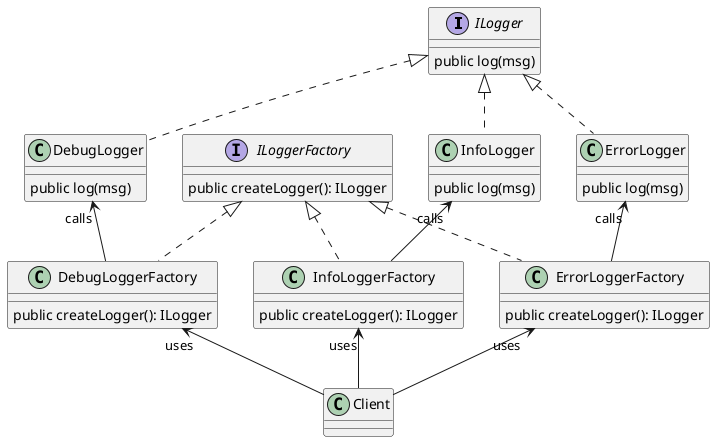 @startuml logger
interface ILogger {
    public log(msg)
}
class DebugLogger {
    public log(msg)
}
class InfoLogger {
    public log(msg)
}
class ErrorLogger {
    public log(msg)
}
interface ILoggerFactory {
    public createLogger(): ILogger
}
class DebugLoggerFactory {
    public createLogger(): ILogger
}
class InfoLoggerFactory {
    public createLogger(): ILogger
}
class ErrorLoggerFactory {
    public createLogger(): ILogger
}
class Client

ILogger <|.. DebugLogger
ILogger <|.. InfoLogger
ILogger <|.. ErrorLogger

ILoggerFactory <|.. DebugLoggerFactory
ILoggerFactory <|.. InfoLoggerFactory
ILoggerFactory <|.. ErrorLoggerFactory

DebugLogger "calls" <-- DebugLoggerFactory
InfoLogger "calls" <-- InfoLoggerFactory
ErrorLogger "calls" <-- ErrorLoggerFactory

DebugLoggerFactory "uses" <-- Client
InfoLoggerFactory "uses" <-- Client
ErrorLoggerFactory "uses" <-- Client
@enduml